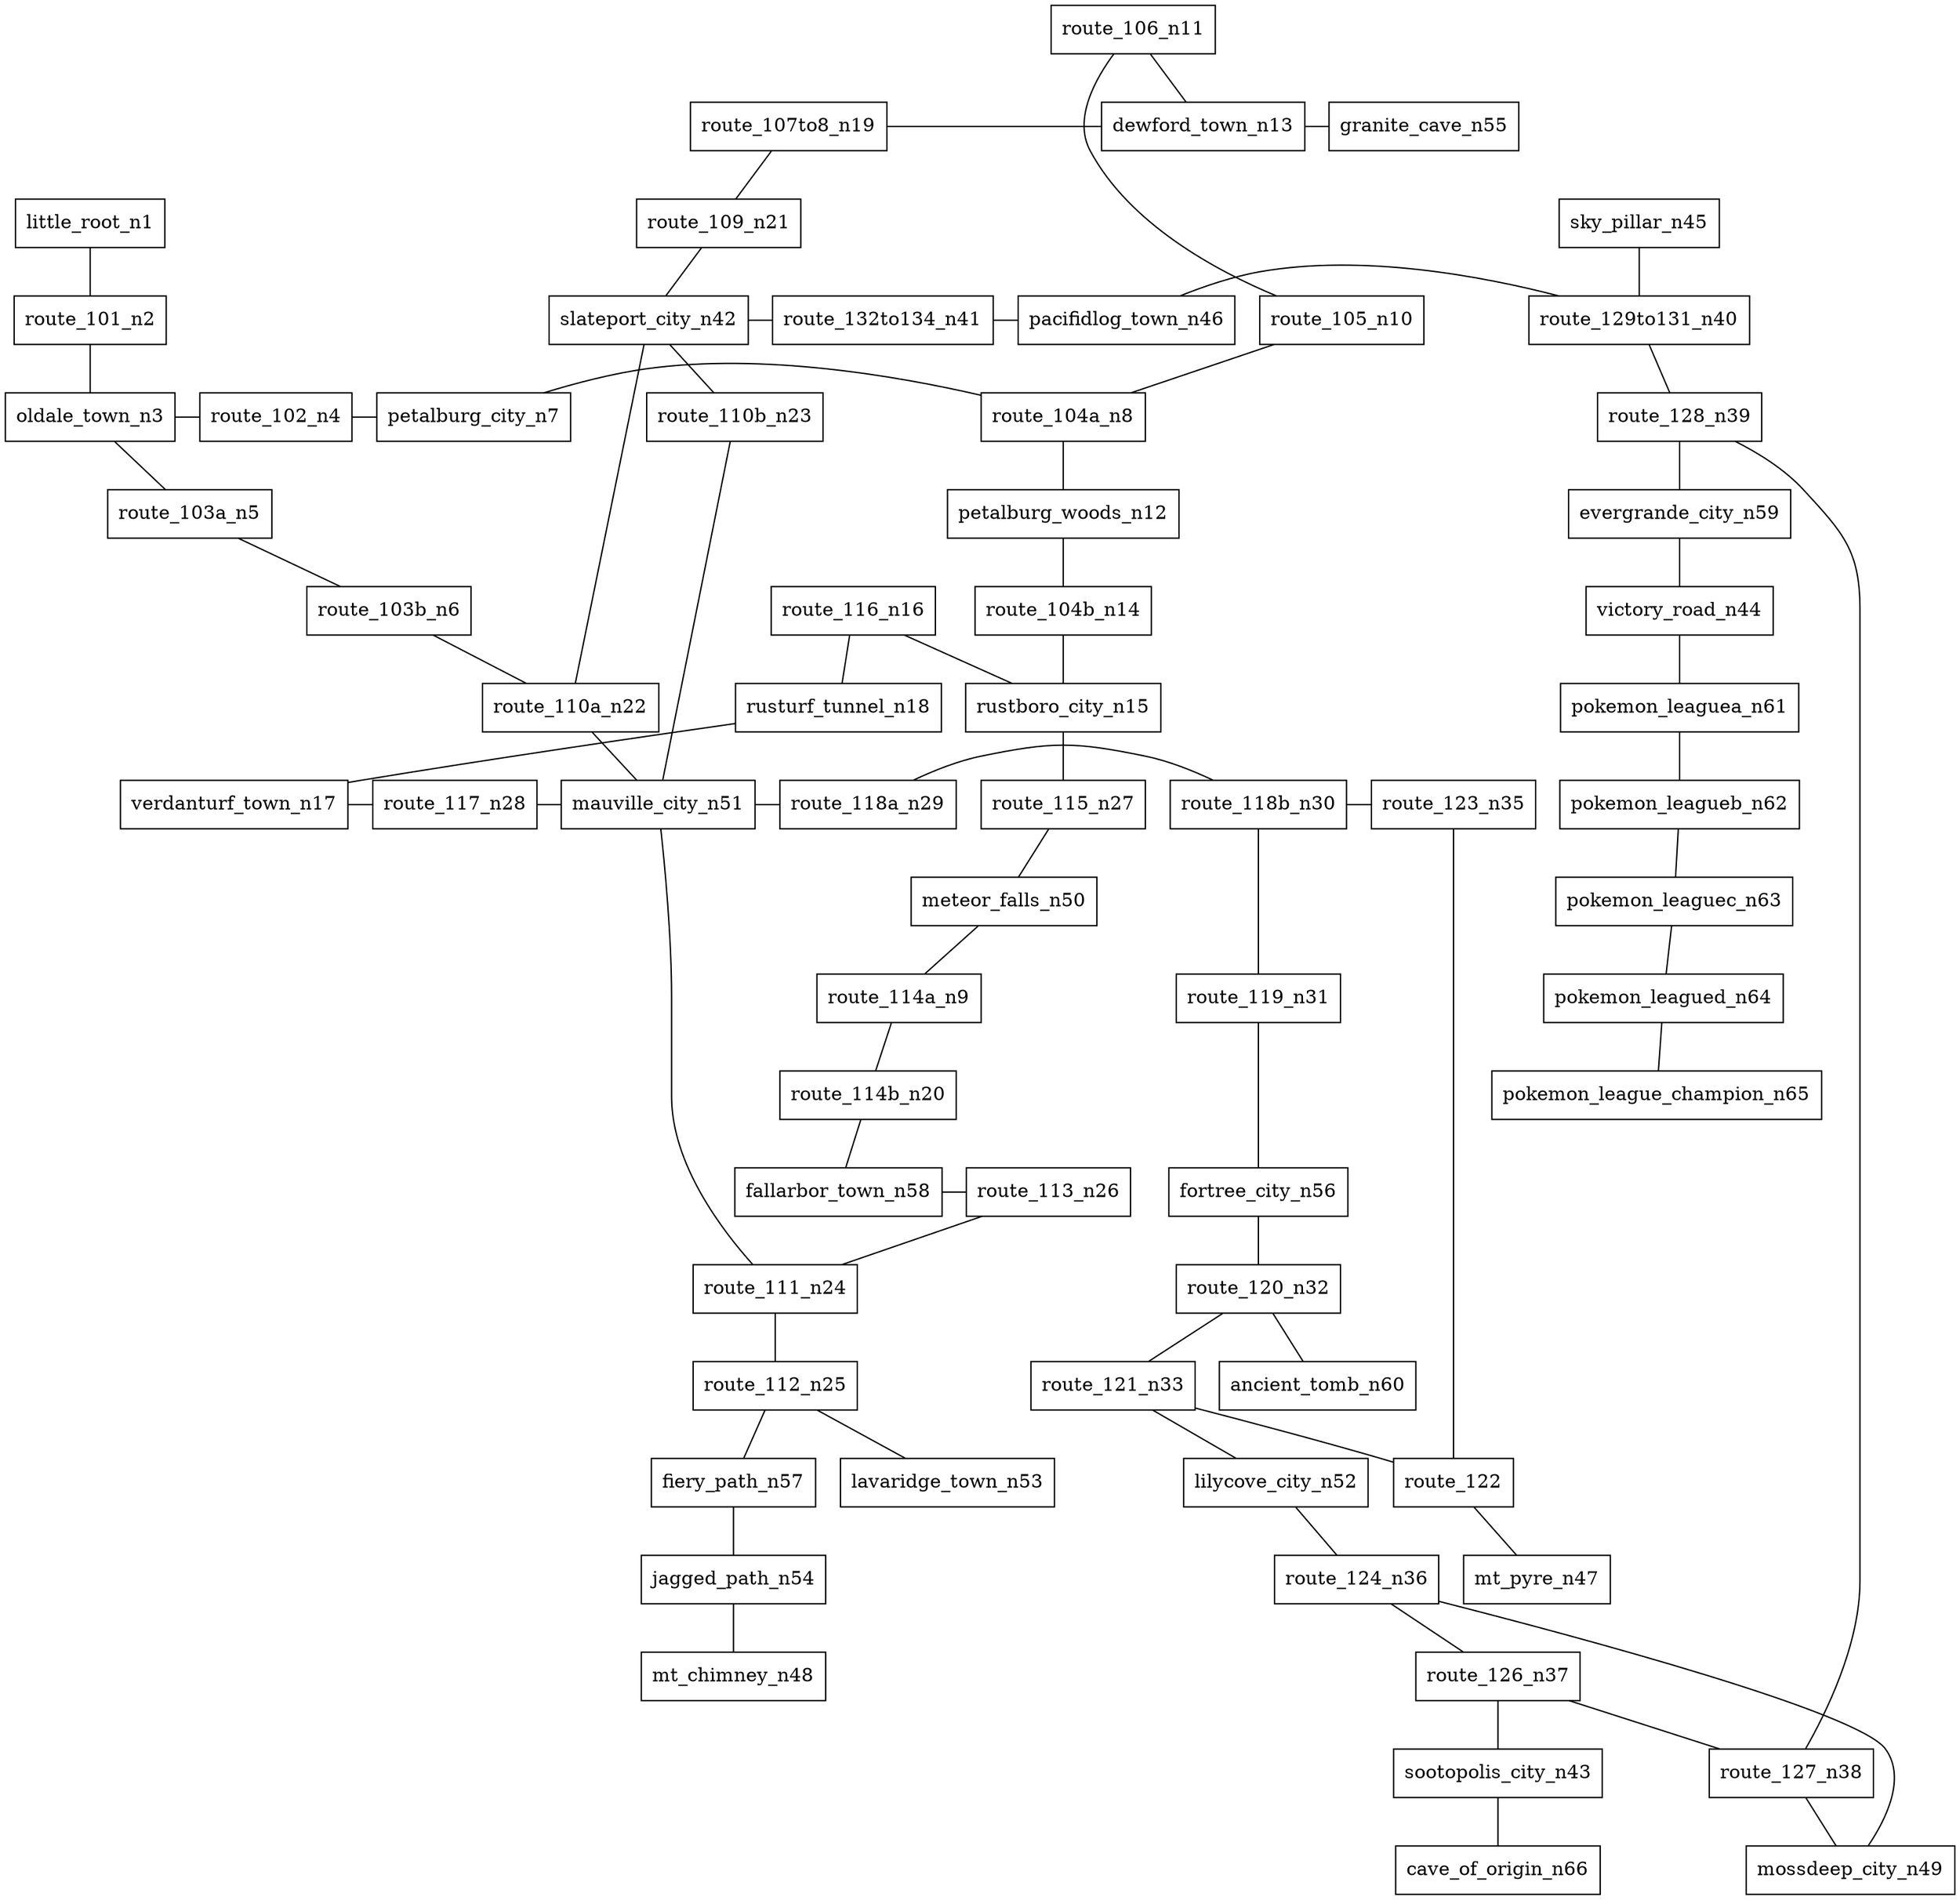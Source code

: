 graph {

    node [shape=box]

	
    { rank=same; oldale_town_n3; route_102_n4; petalburg_city_n7; route_104a_n8}
    { rank=same; dewford_town_n13; granite_cave_n55; route_107to8_n19}
	{ rank=same; fallarbor_town_n58; route_113_n26; fortree_city_n56}
	{ rank=same; route_101_n2; slateport_city_n42; route_132to134_n41; pacifidlog_town_n46; route_129to131_n40}
	{ rank=same; verdanturf_town_n17; route_117_n28; mauville_city_n51; route_118a_n29; route_118b_n30; route_123_n35}
	
	pokemon_league_champion_n65 [pos="16,6!"]
	route_104a_n8 
	mt_pyre_n47 [pos="11,0!"]
	pokemon_leaguea_n61 [pos="16,-2!"]
	route_114a_n9 [pos="-8,6!"]
	fallarbor_town_n58
	pokemon_leagued_n64 [pos="16,4!"]
	mossdeep_city_n49 [pos="15,2!"]
	pacifidlog_town_n46
	dewford_town_n13 [pos="-8,-11!"]
	granite_cave_n55 [pos="-10,-11!"]
	route_132to134_n41 [pos="6,-8!"]
	route_119_n31 [pos="6,2!"]
	mt_chimney_n48 [pos="-2,6!"]
	route_101_n2
	evergrande_city_n59 [pos="16,-6!"]
	little_root_n1 [pos="-4,-9!"]
	slateport_city_n42 [pos="2,-8!"]
	fiery_path_n57 [pos="0,4!"] 
	oldale_town_n3 [pos="-4,-7!"]
	pokemon_leaguec_n63 [pos="17,2!"]
	route_128_n39 [pos="14,-6!"]
	route_102_n4
	victory_road_n44 [pos="16,-4!"]
	route_103b_n6 [pos="0,-7!"]
	route_132to134_n41
	route_114b_n20 [pos="-8,8!"]
	slateport_city_n42
	route_115_n27 [pos="-10,3!"]
	route_110b_n23 [pos="3,-4!"]
	rusturf_tunnel_n18 [pos="-6,0!"]
	route_129to131_n40
	route_121_n33 [pos="9,3!"]
	dewford_town_n13
	fallarbor_town_n58 [pos="-6,8!"]
	route_116_n16 [pos="-8,0!"]
	jagged_path_n54 [pos="-2,4!"]
	ancient_tomb_n60 [pos="10,5!"]
	route_127_n38 [pos="15,-1!"]
	verdanturf_town_n17 [pos="-6,-2!"]
	lavaridge_town_n53 [pos="-3,2!"]
	route_104a_n8 [pos="-10,-7!"]
	fortree_city_n56 [pos="7,8!"]
	petalburg_woods_n12 [pos="-10,-5!"]
	route_106_n11 [pos="-10,-10!"]
	
	
	route_107to8_n19 [pos="-5,-11!"]
	route_102_n4 [pos="-6,-7!"]
	route_129to131_n40 [pos="13,-8!"]
	route_120_n32 [pos="8,5!"]
	lilycove_city_n52 [pos="11,3!"]
	meteor_falls_n50 [pos="-9,4!"]
	oldale_town_n3
	petalburg_city_n7 [pos="-8,-7!"]
	route_122 [pos="9,0!"]
	route_109_n21 [pos="2,-10!"]
	route_101_n2 [pos="-4,-8!"]
	route_123_n35 [pos="8,-2!"]
	petalburg_city_n7
	pokemon_leagueb_n62 [pos="16,0!"]
	granite_cave_n55
	rustboro_city_n15 [pos="-10,0!"]
	route_111_n24 [pos="2,3!"]
	route_124_n36 [pos="13,3!"]
	route_117_n28 [pos="-2,-2!"]
	route_113_n26 [pos="-3,8!"]
	sootopolis_city_n43 [pos="11,-2!"]
	route_112_n25 [pos="0,2!"]
	route_104b_n14 [pos="-10,-2!"]
	route_113_n26
	fortree_city_n56 
	route_110a_n22 [pos="2,-6!"]
	route_105_n10 [pos="-10,-9!"]
	pacifidlog_town_n46 [pos="10,-8!"]
	route_126_n37 [pos="13,-1!"]
	route_103a_n5 [pos="-2,-7!"]
	route_107to8_n19
	sky_pillar_n45 [pos="12,-6!"]
	cave_of_origin_n66 [pos="10,-3!"]
	
	mauville_city_n51 [pos="2,-2!"]
	route_118a_n29 [pos="4,-2!"]
	route_118b_n30 [pos="6,-2!"]
	
	petalburg_city_n7 -- route_104a_n8
	route_103a_n5 -- route_103b_n6
    route_103b_n6 -- route_110a_n22
    route_104a_n8 -- petalburg_woods_n12
    petalburg_woods_n12 -- route_104b_n14
    route_104b_n14 -- rustboro_city_n15
	route_102_n4 -- petalburg_city_n7 
	little_root_n1 -- route_101_n2 
    route_101_n2 -- oldale_town_n3
    oldale_town_n3 -- route_102_n4
    oldale_town_n3 -- route_103a_n5
    route_105_n10 -- route_104a_n8
    route_106_n11 -- route_105_n10
    route_106_n11 -- dewford_town_n13
    dewford_town_n13 -- granite_cave_n55
	route_107to8_n19 -- dewford_town_n13
	route_107to8_n19 -- route_109_n21
	rustboro_city_n15 -- route_115_n27
	route_115_n27 -- meteor_falls_n50
	meteor_falls_n50 -- route_114a_n9
	route_114a_n9 -- route_114b_n20
	route_114b_n20 -- fallarbor_town_n58
	fallarbor_town_n58 -- route_113_n26
	route_109_n21 -- slateport_city_n42
	slateport_city_n42 -- route_110a_n22
	slateport_city_n42 -- route_110b_n23
	route_110b_n23 -- mauville_city_n51
	route_110a_n22 -- mauville_city_n51
	
	route_116_n16 -- rusturf_tunnel_n18
	rusturf_tunnel_n18 -- verdanturf_town_n17
	verdanturf_town_n17 -- route_117_n28
	route_117_n28 -- mauville_city_n51
	mauville_city_n51 -- route_118a_n29
	route_118a_n29 -- route_118b_n30
	
	route_111_n24 -- route_112_n25
	route_111_n24 -- mauville_city_n51
	route_112_n25 -- fiery_path_n57
	fiery_path_n57 -- jagged_path_n54
	jagged_path_n54 -- mt_chimney_n48
	route_112_n25 -- lavaridge_town_n53
	route_113_n26 -- route_111_n24
	
	slateport_city_n42 -- route_132to134_n41
	route_118b_n30 -- route_119_n31
	route_118b_n30 -- route_123_n35
	route_119_n31 -- fortree_city_n56
	route_123_n35 -- route_122
	route_122 -- mt_pyre_n47
	fortree_city_n56 -- route_120_n32
	route_120_n32 -- ancient_tomb_n60
	route_120_n32 -- route_121_n33
	route_121_n33 -- lilycove_city_n52
	
	route_132to134_n41 -- pacifidlog_town_n46
	pacifidlog_town_n46 -- route_129to131_n40
	route_129to131_n40 -- route_128_n39
	route_128_n39 -- evergrande_city_n59
	evergrande_city_n59 -- victory_road_n44
	victory_road_n44 -- pokemon_leaguea_n61
	pokemon_leaguea_n61 -- pokemon_leagueb_n62
	pokemon_leagueb_n62 -- pokemon_leaguec_n63
	pokemon_leaguec_n63 -- pokemon_leagued_n64
	pokemon_leagued_n64 -- pokemon_league_champion_n65
	route_128_n39 -- route_127_n38
	route_127_n38 -- mossdeep_city_n49
	mossdeep_city_n49 -- route_124_n36
	route_124_n36 -- route_126_n37
	route_126_n37 -- route_127_n38
	route_126_n37 -- sootopolis_city_n43
	sootopolis_city_n43 -- cave_of_origin_n66
	sky_pillar_n45 -- route_129to131_n40
	route_116_n16 -- rustboro_city_n15
	route_121_n33 -- route_122
	lilycove_city_n52 -- route_124_n36
}